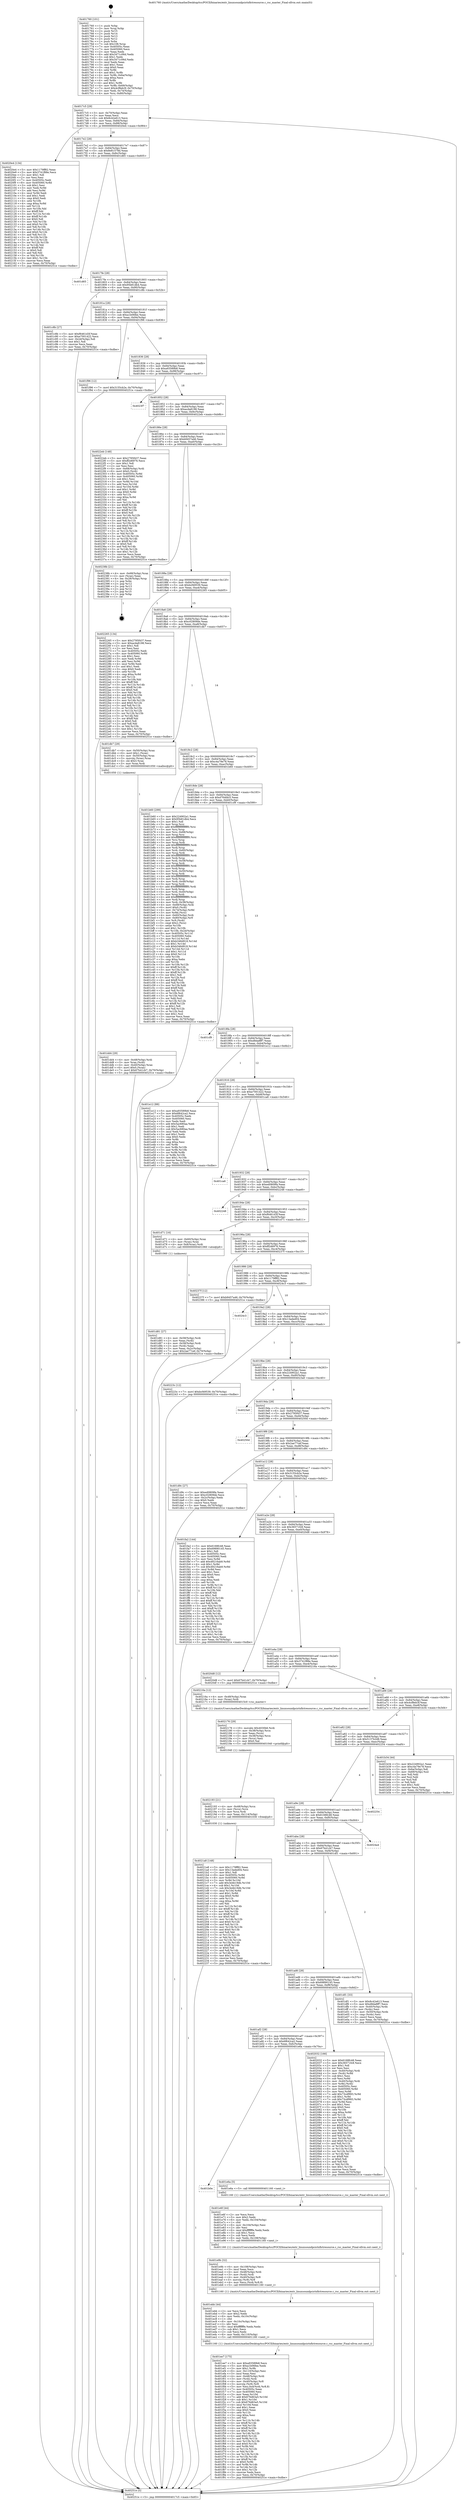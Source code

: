 digraph "0x401760" {
  label = "0x401760 (/mnt/c/Users/mathe/Desktop/tcc/POCII/binaries/extr_linuxsoundpcictxfictresource.c_rsc_master_Final-ollvm.out::main(0))"
  labelloc = "t"
  node[shape=record]

  Entry [label="",width=0.3,height=0.3,shape=circle,fillcolor=black,style=filled]
  "0x4017c5" [label="{
     0x4017c5 [29]\l
     | [instrs]\l
     &nbsp;&nbsp;0x4017c5 \<+3\>: mov -0x70(%rbp),%eax\l
     &nbsp;&nbsp;0x4017c8 \<+2\>: mov %eax,%ecx\l
     &nbsp;&nbsp;0x4017ca \<+6\>: sub $0x8c42e613,%ecx\l
     &nbsp;&nbsp;0x4017d0 \<+6\>: mov %eax,-0x84(%rbp)\l
     &nbsp;&nbsp;0x4017d6 \<+6\>: mov %ecx,-0x88(%rbp)\l
     &nbsp;&nbsp;0x4017dc \<+6\>: je 00000000004020e4 \<main+0x984\>\l
  }"]
  "0x4020e4" [label="{
     0x4020e4 [134]\l
     | [instrs]\l
     &nbsp;&nbsp;0x4020e4 \<+5\>: mov $0x1179ff82,%eax\l
     &nbsp;&nbsp;0x4020e9 \<+5\>: mov $0x3741f88e,%ecx\l
     &nbsp;&nbsp;0x4020ee \<+2\>: mov $0x1,%dl\l
     &nbsp;&nbsp;0x4020f0 \<+2\>: xor %esi,%esi\l
     &nbsp;&nbsp;0x4020f2 \<+7\>: mov 0x40505c,%edi\l
     &nbsp;&nbsp;0x4020f9 \<+8\>: mov 0x405060,%r8d\l
     &nbsp;&nbsp;0x402101 \<+3\>: sub $0x1,%esi\l
     &nbsp;&nbsp;0x402104 \<+3\>: mov %edi,%r9d\l
     &nbsp;&nbsp;0x402107 \<+3\>: add %esi,%r9d\l
     &nbsp;&nbsp;0x40210a \<+4\>: imul %r9d,%edi\l
     &nbsp;&nbsp;0x40210e \<+3\>: and $0x1,%edi\l
     &nbsp;&nbsp;0x402111 \<+3\>: cmp $0x0,%edi\l
     &nbsp;&nbsp;0x402114 \<+4\>: sete %r10b\l
     &nbsp;&nbsp;0x402118 \<+4\>: cmp $0xa,%r8d\l
     &nbsp;&nbsp;0x40211c \<+4\>: setl %r11b\l
     &nbsp;&nbsp;0x402120 \<+3\>: mov %r10b,%bl\l
     &nbsp;&nbsp;0x402123 \<+3\>: xor $0xff,%bl\l
     &nbsp;&nbsp;0x402126 \<+3\>: mov %r11b,%r14b\l
     &nbsp;&nbsp;0x402129 \<+4\>: xor $0xff,%r14b\l
     &nbsp;&nbsp;0x40212d \<+3\>: xor $0x0,%dl\l
     &nbsp;&nbsp;0x402130 \<+3\>: mov %bl,%r15b\l
     &nbsp;&nbsp;0x402133 \<+4\>: and $0x0,%r15b\l
     &nbsp;&nbsp;0x402137 \<+3\>: and %dl,%r10b\l
     &nbsp;&nbsp;0x40213a \<+3\>: mov %r14b,%r12b\l
     &nbsp;&nbsp;0x40213d \<+4\>: and $0x0,%r12b\l
     &nbsp;&nbsp;0x402141 \<+3\>: and %dl,%r11b\l
     &nbsp;&nbsp;0x402144 \<+3\>: or %r10b,%r15b\l
     &nbsp;&nbsp;0x402147 \<+3\>: or %r11b,%r12b\l
     &nbsp;&nbsp;0x40214a \<+3\>: xor %r12b,%r15b\l
     &nbsp;&nbsp;0x40214d \<+3\>: or %r14b,%bl\l
     &nbsp;&nbsp;0x402150 \<+3\>: xor $0xff,%bl\l
     &nbsp;&nbsp;0x402153 \<+3\>: or $0x0,%dl\l
     &nbsp;&nbsp;0x402156 \<+2\>: and %dl,%bl\l
     &nbsp;&nbsp;0x402158 \<+3\>: or %bl,%r15b\l
     &nbsp;&nbsp;0x40215b \<+4\>: test $0x1,%r15b\l
     &nbsp;&nbsp;0x40215f \<+3\>: cmovne %ecx,%eax\l
     &nbsp;&nbsp;0x402162 \<+3\>: mov %eax,-0x70(%rbp)\l
     &nbsp;&nbsp;0x402165 \<+5\>: jmp 000000000040251e \<main+0xdbe\>\l
  }"]
  "0x4017e2" [label="{
     0x4017e2 [28]\l
     | [instrs]\l
     &nbsp;&nbsp;0x4017e2 \<+5\>: jmp 00000000004017e7 \<main+0x87\>\l
     &nbsp;&nbsp;0x4017e7 \<+6\>: mov -0x84(%rbp),%eax\l
     &nbsp;&nbsp;0x4017ed \<+5\>: sub $0x8e81578d,%eax\l
     &nbsp;&nbsp;0x4017f2 \<+6\>: mov %eax,-0x8c(%rbp)\l
     &nbsp;&nbsp;0x4017f8 \<+6\>: je 0000000000401d65 \<main+0x605\>\l
  }"]
  Exit [label="",width=0.3,height=0.3,shape=circle,fillcolor=black,style=filled,peripheries=2]
  "0x401d65" [label="{
     0x401d65\l
  }", style=dashed]
  "0x4017fe" [label="{
     0x4017fe [28]\l
     | [instrs]\l
     &nbsp;&nbsp;0x4017fe \<+5\>: jmp 0000000000401803 \<main+0xa3\>\l
     &nbsp;&nbsp;0x401803 \<+6\>: mov -0x84(%rbp),%eax\l
     &nbsp;&nbsp;0x401809 \<+5\>: sub $0x95b81db4,%eax\l
     &nbsp;&nbsp;0x40180e \<+6\>: mov %eax,-0x90(%rbp)\l
     &nbsp;&nbsp;0x401814 \<+6\>: je 0000000000401c8b \<main+0x52b\>\l
  }"]
  "0x4021a8" [label="{
     0x4021a8 [148]\l
     | [instrs]\l
     &nbsp;&nbsp;0x4021a8 \<+5\>: mov $0x1179ff82,%eax\l
     &nbsp;&nbsp;0x4021ad \<+5\>: mov $0x13aded04,%esi\l
     &nbsp;&nbsp;0x4021b2 \<+2\>: mov $0x1,%dl\l
     &nbsp;&nbsp;0x4021b4 \<+8\>: mov 0x40505c,%r8d\l
     &nbsp;&nbsp;0x4021bc \<+8\>: mov 0x405060,%r9d\l
     &nbsp;&nbsp;0x4021c4 \<+3\>: mov %r8d,%r10d\l
     &nbsp;&nbsp;0x4021c7 \<+7\>: add $0x3e4b19db,%r10d\l
     &nbsp;&nbsp;0x4021ce \<+4\>: sub $0x1,%r10d\l
     &nbsp;&nbsp;0x4021d2 \<+7\>: sub $0x3e4b19db,%r10d\l
     &nbsp;&nbsp;0x4021d9 \<+4\>: imul %r10d,%r8d\l
     &nbsp;&nbsp;0x4021dd \<+4\>: and $0x1,%r8d\l
     &nbsp;&nbsp;0x4021e1 \<+4\>: cmp $0x0,%r8d\l
     &nbsp;&nbsp;0x4021e5 \<+4\>: sete %r11b\l
     &nbsp;&nbsp;0x4021e9 \<+4\>: cmp $0xa,%r9d\l
     &nbsp;&nbsp;0x4021ed \<+3\>: setl %bl\l
     &nbsp;&nbsp;0x4021f0 \<+3\>: mov %r11b,%r14b\l
     &nbsp;&nbsp;0x4021f3 \<+4\>: xor $0xff,%r14b\l
     &nbsp;&nbsp;0x4021f7 \<+3\>: mov %bl,%r15b\l
     &nbsp;&nbsp;0x4021fa \<+4\>: xor $0xff,%r15b\l
     &nbsp;&nbsp;0x4021fe \<+3\>: xor $0x0,%dl\l
     &nbsp;&nbsp;0x402201 \<+3\>: mov %r14b,%r12b\l
     &nbsp;&nbsp;0x402204 \<+4\>: and $0x0,%r12b\l
     &nbsp;&nbsp;0x402208 \<+3\>: and %dl,%r11b\l
     &nbsp;&nbsp;0x40220b \<+3\>: mov %r15b,%r13b\l
     &nbsp;&nbsp;0x40220e \<+4\>: and $0x0,%r13b\l
     &nbsp;&nbsp;0x402212 \<+2\>: and %dl,%bl\l
     &nbsp;&nbsp;0x402214 \<+3\>: or %r11b,%r12b\l
     &nbsp;&nbsp;0x402217 \<+3\>: or %bl,%r13b\l
     &nbsp;&nbsp;0x40221a \<+3\>: xor %r13b,%r12b\l
     &nbsp;&nbsp;0x40221d \<+3\>: or %r15b,%r14b\l
     &nbsp;&nbsp;0x402220 \<+4\>: xor $0xff,%r14b\l
     &nbsp;&nbsp;0x402224 \<+3\>: or $0x0,%dl\l
     &nbsp;&nbsp;0x402227 \<+3\>: and %dl,%r14b\l
     &nbsp;&nbsp;0x40222a \<+3\>: or %r14b,%r12b\l
     &nbsp;&nbsp;0x40222d \<+4\>: test $0x1,%r12b\l
     &nbsp;&nbsp;0x402231 \<+3\>: cmovne %esi,%eax\l
     &nbsp;&nbsp;0x402234 \<+3\>: mov %eax,-0x70(%rbp)\l
     &nbsp;&nbsp;0x402237 \<+5\>: jmp 000000000040251e \<main+0xdbe\>\l
  }"]
  "0x401c8b" [label="{
     0x401c8b [27]\l
     | [instrs]\l
     &nbsp;&nbsp;0x401c8b \<+5\>: mov $0xf6461d3f,%eax\l
     &nbsp;&nbsp;0x401c90 \<+5\>: mov $0xe7001422,%ecx\l
     &nbsp;&nbsp;0x401c95 \<+3\>: mov -0x2d(%rbp),%dl\l
     &nbsp;&nbsp;0x401c98 \<+3\>: test $0x1,%dl\l
     &nbsp;&nbsp;0x401c9b \<+3\>: cmovne %ecx,%eax\l
     &nbsp;&nbsp;0x401c9e \<+3\>: mov %eax,-0x70(%rbp)\l
     &nbsp;&nbsp;0x401ca1 \<+5\>: jmp 000000000040251e \<main+0xdbe\>\l
  }"]
  "0x40181a" [label="{
     0x40181a [28]\l
     | [instrs]\l
     &nbsp;&nbsp;0x40181a \<+5\>: jmp 000000000040181f \<main+0xbf\>\l
     &nbsp;&nbsp;0x40181f \<+6\>: mov -0x84(%rbp),%eax\l
     &nbsp;&nbsp;0x401825 \<+5\>: sub $0xa1b06fee,%eax\l
     &nbsp;&nbsp;0x40182a \<+6\>: mov %eax,-0x94(%rbp)\l
     &nbsp;&nbsp;0x401830 \<+6\>: je 0000000000401f96 \<main+0x836\>\l
  }"]
  "0x402193" [label="{
     0x402193 [21]\l
     | [instrs]\l
     &nbsp;&nbsp;0x402193 \<+4\>: mov -0x48(%rbp),%rcx\l
     &nbsp;&nbsp;0x402197 \<+3\>: mov (%rcx),%rcx\l
     &nbsp;&nbsp;0x40219a \<+3\>: mov %rcx,%rdi\l
     &nbsp;&nbsp;0x40219d \<+6\>: mov %eax,-0x114(%rbp)\l
     &nbsp;&nbsp;0x4021a3 \<+5\>: call 0000000000401030 \<free@plt\>\l
     | [calls]\l
     &nbsp;&nbsp;0x401030 \{1\} (unknown)\l
  }"]
  "0x401f96" [label="{
     0x401f96 [12]\l
     | [instrs]\l
     &nbsp;&nbsp;0x401f96 \<+7\>: movl $0x3155cb2e,-0x70(%rbp)\l
     &nbsp;&nbsp;0x401f9d \<+5\>: jmp 000000000040251e \<main+0xdbe\>\l
  }"]
  "0x401836" [label="{
     0x401836 [28]\l
     | [instrs]\l
     &nbsp;&nbsp;0x401836 \<+5\>: jmp 000000000040183b \<main+0xdb\>\l
     &nbsp;&nbsp;0x40183b \<+6\>: mov -0x84(%rbp),%eax\l
     &nbsp;&nbsp;0x401841 \<+5\>: sub $0xa93589b8,%eax\l
     &nbsp;&nbsp;0x401846 \<+6\>: mov %eax,-0x98(%rbp)\l
     &nbsp;&nbsp;0x40184c \<+6\>: je 00000000004023f7 \<main+0xc97\>\l
  }"]
  "0x402176" [label="{
     0x402176 [29]\l
     | [instrs]\l
     &nbsp;&nbsp;0x402176 \<+10\>: movabs $0x4030b6,%rdi\l
     &nbsp;&nbsp;0x402180 \<+4\>: mov -0x38(%rbp),%rcx\l
     &nbsp;&nbsp;0x402184 \<+2\>: mov %eax,(%rcx)\l
     &nbsp;&nbsp;0x402186 \<+4\>: mov -0x38(%rbp),%rcx\l
     &nbsp;&nbsp;0x40218a \<+2\>: mov (%rcx),%esi\l
     &nbsp;&nbsp;0x40218c \<+2\>: mov $0x0,%al\l
     &nbsp;&nbsp;0x40218e \<+5\>: call 0000000000401040 \<printf@plt\>\l
     | [calls]\l
     &nbsp;&nbsp;0x401040 \{1\} (unknown)\l
  }"]
  "0x4023f7" [label="{
     0x4023f7\l
  }", style=dashed]
  "0x401852" [label="{
     0x401852 [28]\l
     | [instrs]\l
     &nbsp;&nbsp;0x401852 \<+5\>: jmp 0000000000401857 \<main+0xf7\>\l
     &nbsp;&nbsp;0x401857 \<+6\>: mov -0x84(%rbp),%eax\l
     &nbsp;&nbsp;0x40185d \<+5\>: sub $0xacda8198,%eax\l
     &nbsp;&nbsp;0x401862 \<+6\>: mov %eax,-0x9c(%rbp)\l
     &nbsp;&nbsp;0x401868 \<+6\>: je 00000000004022eb \<main+0xb8b\>\l
  }"]
  "0x401ee7" [label="{
     0x401ee7 [175]\l
     | [instrs]\l
     &nbsp;&nbsp;0x401ee7 \<+5\>: mov $0xa93589b8,%ecx\l
     &nbsp;&nbsp;0x401eec \<+5\>: mov $0xa1b06fee,%edx\l
     &nbsp;&nbsp;0x401ef1 \<+3\>: mov $0x1,%r9b\l
     &nbsp;&nbsp;0x401ef4 \<+6\>: mov -0x110(%rbp),%esi\l
     &nbsp;&nbsp;0x401efa \<+3\>: imul %eax,%esi\l
     &nbsp;&nbsp;0x401efd \<+4\>: mov -0x48(%rbp),%rdi\l
     &nbsp;&nbsp;0x401f01 \<+3\>: mov (%rdi),%rdi\l
     &nbsp;&nbsp;0x401f04 \<+4\>: mov -0x40(%rbp),%r8\l
     &nbsp;&nbsp;0x401f08 \<+3\>: movslq (%r8),%r8\l
     &nbsp;&nbsp;0x401f0b \<+5\>: mov %esi,0x4(%rdi,%r8,8)\l
     &nbsp;&nbsp;0x401f10 \<+7\>: mov 0x40505c,%eax\l
     &nbsp;&nbsp;0x401f17 \<+7\>: mov 0x405060,%esi\l
     &nbsp;&nbsp;0x401f1e \<+3\>: mov %eax,%r10d\l
     &nbsp;&nbsp;0x401f21 \<+7\>: add $0x676d63a5,%r10d\l
     &nbsp;&nbsp;0x401f28 \<+4\>: sub $0x1,%r10d\l
     &nbsp;&nbsp;0x401f2c \<+7\>: sub $0x676d63a5,%r10d\l
     &nbsp;&nbsp;0x401f33 \<+4\>: imul %r10d,%eax\l
     &nbsp;&nbsp;0x401f37 \<+3\>: and $0x1,%eax\l
     &nbsp;&nbsp;0x401f3a \<+3\>: cmp $0x0,%eax\l
     &nbsp;&nbsp;0x401f3d \<+4\>: sete %r11b\l
     &nbsp;&nbsp;0x401f41 \<+3\>: cmp $0xa,%esi\l
     &nbsp;&nbsp;0x401f44 \<+3\>: setl %bl\l
     &nbsp;&nbsp;0x401f47 \<+3\>: mov %r11b,%r14b\l
     &nbsp;&nbsp;0x401f4a \<+4\>: xor $0xff,%r14b\l
     &nbsp;&nbsp;0x401f4e \<+3\>: mov %bl,%r15b\l
     &nbsp;&nbsp;0x401f51 \<+4\>: xor $0xff,%r15b\l
     &nbsp;&nbsp;0x401f55 \<+4\>: xor $0x0,%r9b\l
     &nbsp;&nbsp;0x401f59 \<+3\>: mov %r14b,%r12b\l
     &nbsp;&nbsp;0x401f5c \<+4\>: and $0x0,%r12b\l
     &nbsp;&nbsp;0x401f60 \<+3\>: and %r9b,%r11b\l
     &nbsp;&nbsp;0x401f63 \<+3\>: mov %r15b,%r13b\l
     &nbsp;&nbsp;0x401f66 \<+4\>: and $0x0,%r13b\l
     &nbsp;&nbsp;0x401f6a \<+3\>: and %r9b,%bl\l
     &nbsp;&nbsp;0x401f6d \<+3\>: or %r11b,%r12b\l
     &nbsp;&nbsp;0x401f70 \<+3\>: or %bl,%r13b\l
     &nbsp;&nbsp;0x401f73 \<+3\>: xor %r13b,%r12b\l
     &nbsp;&nbsp;0x401f76 \<+3\>: or %r15b,%r14b\l
     &nbsp;&nbsp;0x401f79 \<+4\>: xor $0xff,%r14b\l
     &nbsp;&nbsp;0x401f7d \<+4\>: or $0x0,%r9b\l
     &nbsp;&nbsp;0x401f81 \<+3\>: and %r9b,%r14b\l
     &nbsp;&nbsp;0x401f84 \<+3\>: or %r14b,%r12b\l
     &nbsp;&nbsp;0x401f87 \<+4\>: test $0x1,%r12b\l
     &nbsp;&nbsp;0x401f8b \<+3\>: cmovne %edx,%ecx\l
     &nbsp;&nbsp;0x401f8e \<+3\>: mov %ecx,-0x70(%rbp)\l
     &nbsp;&nbsp;0x401f91 \<+5\>: jmp 000000000040251e \<main+0xdbe\>\l
  }"]
  "0x4022eb" [label="{
     0x4022eb [148]\l
     | [instrs]\l
     &nbsp;&nbsp;0x4022eb \<+5\>: mov $0x2795f437,%eax\l
     &nbsp;&nbsp;0x4022f0 \<+5\>: mov $0xff2d6976,%ecx\l
     &nbsp;&nbsp;0x4022f5 \<+2\>: mov $0x1,%dl\l
     &nbsp;&nbsp;0x4022f7 \<+2\>: xor %esi,%esi\l
     &nbsp;&nbsp;0x4022f9 \<+4\>: mov -0x68(%rbp),%rdi\l
     &nbsp;&nbsp;0x4022fd \<+6\>: movl $0x0,(%rdi)\l
     &nbsp;&nbsp;0x402303 \<+8\>: mov 0x40505c,%r8d\l
     &nbsp;&nbsp;0x40230b \<+8\>: mov 0x405060,%r9d\l
     &nbsp;&nbsp;0x402313 \<+3\>: sub $0x1,%esi\l
     &nbsp;&nbsp;0x402316 \<+3\>: mov %r8d,%r10d\l
     &nbsp;&nbsp;0x402319 \<+3\>: add %esi,%r10d\l
     &nbsp;&nbsp;0x40231c \<+4\>: imul %r10d,%r8d\l
     &nbsp;&nbsp;0x402320 \<+4\>: and $0x1,%r8d\l
     &nbsp;&nbsp;0x402324 \<+4\>: cmp $0x0,%r8d\l
     &nbsp;&nbsp;0x402328 \<+4\>: sete %r11b\l
     &nbsp;&nbsp;0x40232c \<+4\>: cmp $0xa,%r9d\l
     &nbsp;&nbsp;0x402330 \<+3\>: setl %bl\l
     &nbsp;&nbsp;0x402333 \<+3\>: mov %r11b,%r14b\l
     &nbsp;&nbsp;0x402336 \<+4\>: xor $0xff,%r14b\l
     &nbsp;&nbsp;0x40233a \<+3\>: mov %bl,%r15b\l
     &nbsp;&nbsp;0x40233d \<+4\>: xor $0xff,%r15b\l
     &nbsp;&nbsp;0x402341 \<+3\>: xor $0x0,%dl\l
     &nbsp;&nbsp;0x402344 \<+3\>: mov %r14b,%r12b\l
     &nbsp;&nbsp;0x402347 \<+4\>: and $0x0,%r12b\l
     &nbsp;&nbsp;0x40234b \<+3\>: and %dl,%r11b\l
     &nbsp;&nbsp;0x40234e \<+3\>: mov %r15b,%r13b\l
     &nbsp;&nbsp;0x402351 \<+4\>: and $0x0,%r13b\l
     &nbsp;&nbsp;0x402355 \<+2\>: and %dl,%bl\l
     &nbsp;&nbsp;0x402357 \<+3\>: or %r11b,%r12b\l
     &nbsp;&nbsp;0x40235a \<+3\>: or %bl,%r13b\l
     &nbsp;&nbsp;0x40235d \<+3\>: xor %r13b,%r12b\l
     &nbsp;&nbsp;0x402360 \<+3\>: or %r15b,%r14b\l
     &nbsp;&nbsp;0x402363 \<+4\>: xor $0xff,%r14b\l
     &nbsp;&nbsp;0x402367 \<+3\>: or $0x0,%dl\l
     &nbsp;&nbsp;0x40236a \<+3\>: and %dl,%r14b\l
     &nbsp;&nbsp;0x40236d \<+3\>: or %r14b,%r12b\l
     &nbsp;&nbsp;0x402370 \<+4\>: test $0x1,%r12b\l
     &nbsp;&nbsp;0x402374 \<+3\>: cmovne %ecx,%eax\l
     &nbsp;&nbsp;0x402377 \<+3\>: mov %eax,-0x70(%rbp)\l
     &nbsp;&nbsp;0x40237a \<+5\>: jmp 000000000040251e \<main+0xdbe\>\l
  }"]
  "0x40186e" [label="{
     0x40186e [28]\l
     | [instrs]\l
     &nbsp;&nbsp;0x40186e \<+5\>: jmp 0000000000401873 \<main+0x113\>\l
     &nbsp;&nbsp;0x401873 \<+6\>: mov -0x84(%rbp),%eax\l
     &nbsp;&nbsp;0x401879 \<+5\>: sub $0xb9457a46,%eax\l
     &nbsp;&nbsp;0x40187e \<+6\>: mov %eax,-0xa0(%rbp)\l
     &nbsp;&nbsp;0x401884 \<+6\>: je 000000000040238b \<main+0xc2b\>\l
  }"]
  "0x401ebb" [label="{
     0x401ebb [44]\l
     | [instrs]\l
     &nbsp;&nbsp;0x401ebb \<+2\>: xor %ecx,%ecx\l
     &nbsp;&nbsp;0x401ebd \<+5\>: mov $0x2,%edx\l
     &nbsp;&nbsp;0x401ec2 \<+6\>: mov %edx,-0x10c(%rbp)\l
     &nbsp;&nbsp;0x401ec8 \<+1\>: cltd\l
     &nbsp;&nbsp;0x401ec9 \<+6\>: mov -0x10c(%rbp),%esi\l
     &nbsp;&nbsp;0x401ecf \<+2\>: idiv %esi\l
     &nbsp;&nbsp;0x401ed1 \<+6\>: imul $0xfffffffe,%edx,%edx\l
     &nbsp;&nbsp;0x401ed7 \<+3\>: sub $0x1,%ecx\l
     &nbsp;&nbsp;0x401eda \<+2\>: sub %ecx,%edx\l
     &nbsp;&nbsp;0x401edc \<+6\>: mov %edx,-0x110(%rbp)\l
     &nbsp;&nbsp;0x401ee2 \<+5\>: call 0000000000401160 \<next_i\>\l
     | [calls]\l
     &nbsp;&nbsp;0x401160 \{1\} (/mnt/c/Users/mathe/Desktop/tcc/POCII/binaries/extr_linuxsoundpcictxfictresource.c_rsc_master_Final-ollvm.out::next_i)\l
  }"]
  "0x40238b" [label="{
     0x40238b [21]\l
     | [instrs]\l
     &nbsp;&nbsp;0x40238b \<+4\>: mov -0x68(%rbp),%rax\l
     &nbsp;&nbsp;0x40238f \<+2\>: mov (%rax),%eax\l
     &nbsp;&nbsp;0x402391 \<+4\>: lea -0x28(%rbp),%rsp\l
     &nbsp;&nbsp;0x402395 \<+1\>: pop %rbx\l
     &nbsp;&nbsp;0x402396 \<+2\>: pop %r12\l
     &nbsp;&nbsp;0x402398 \<+2\>: pop %r13\l
     &nbsp;&nbsp;0x40239a \<+2\>: pop %r14\l
     &nbsp;&nbsp;0x40239c \<+2\>: pop %r15\l
     &nbsp;&nbsp;0x40239e \<+1\>: pop %rbp\l
     &nbsp;&nbsp;0x40239f \<+1\>: ret\l
  }"]
  "0x40188a" [label="{
     0x40188a [28]\l
     | [instrs]\l
     &nbsp;&nbsp;0x40188a \<+5\>: jmp 000000000040188f \<main+0x12f\>\l
     &nbsp;&nbsp;0x40188f \<+6\>: mov -0x84(%rbp),%eax\l
     &nbsp;&nbsp;0x401895 \<+5\>: sub $0xbcf49539,%eax\l
     &nbsp;&nbsp;0x40189a \<+6\>: mov %eax,-0xa4(%rbp)\l
     &nbsp;&nbsp;0x4018a0 \<+6\>: je 0000000000402265 \<main+0xb05\>\l
  }"]
  "0x401e9b" [label="{
     0x401e9b [32]\l
     | [instrs]\l
     &nbsp;&nbsp;0x401e9b \<+6\>: mov -0x108(%rbp),%ecx\l
     &nbsp;&nbsp;0x401ea1 \<+3\>: imul %eax,%ecx\l
     &nbsp;&nbsp;0x401ea4 \<+4\>: mov -0x48(%rbp),%rdi\l
     &nbsp;&nbsp;0x401ea8 \<+3\>: mov (%rdi),%rdi\l
     &nbsp;&nbsp;0x401eab \<+4\>: mov -0x40(%rbp),%r8\l
     &nbsp;&nbsp;0x401eaf \<+3\>: movslq (%r8),%r8\l
     &nbsp;&nbsp;0x401eb2 \<+4\>: mov %ecx,(%rdi,%r8,8)\l
     &nbsp;&nbsp;0x401eb6 \<+5\>: call 0000000000401160 \<next_i\>\l
     | [calls]\l
     &nbsp;&nbsp;0x401160 \{1\} (/mnt/c/Users/mathe/Desktop/tcc/POCII/binaries/extr_linuxsoundpcictxfictresource.c_rsc_master_Final-ollvm.out::next_i)\l
  }"]
  "0x402265" [label="{
     0x402265 [134]\l
     | [instrs]\l
     &nbsp;&nbsp;0x402265 \<+5\>: mov $0x2795f437,%eax\l
     &nbsp;&nbsp;0x40226a \<+5\>: mov $0xacda8198,%ecx\l
     &nbsp;&nbsp;0x40226f \<+2\>: mov $0x1,%dl\l
     &nbsp;&nbsp;0x402271 \<+2\>: xor %esi,%esi\l
     &nbsp;&nbsp;0x402273 \<+7\>: mov 0x40505c,%edi\l
     &nbsp;&nbsp;0x40227a \<+8\>: mov 0x405060,%r8d\l
     &nbsp;&nbsp;0x402282 \<+3\>: sub $0x1,%esi\l
     &nbsp;&nbsp;0x402285 \<+3\>: mov %edi,%r9d\l
     &nbsp;&nbsp;0x402288 \<+3\>: add %esi,%r9d\l
     &nbsp;&nbsp;0x40228b \<+4\>: imul %r9d,%edi\l
     &nbsp;&nbsp;0x40228f \<+3\>: and $0x1,%edi\l
     &nbsp;&nbsp;0x402292 \<+3\>: cmp $0x0,%edi\l
     &nbsp;&nbsp;0x402295 \<+4\>: sete %r10b\l
     &nbsp;&nbsp;0x402299 \<+4\>: cmp $0xa,%r8d\l
     &nbsp;&nbsp;0x40229d \<+4\>: setl %r11b\l
     &nbsp;&nbsp;0x4022a1 \<+3\>: mov %r10b,%bl\l
     &nbsp;&nbsp;0x4022a4 \<+3\>: xor $0xff,%bl\l
     &nbsp;&nbsp;0x4022a7 \<+3\>: mov %r11b,%r14b\l
     &nbsp;&nbsp;0x4022aa \<+4\>: xor $0xff,%r14b\l
     &nbsp;&nbsp;0x4022ae \<+3\>: xor $0x0,%dl\l
     &nbsp;&nbsp;0x4022b1 \<+3\>: mov %bl,%r15b\l
     &nbsp;&nbsp;0x4022b4 \<+4\>: and $0x0,%r15b\l
     &nbsp;&nbsp;0x4022b8 \<+3\>: and %dl,%r10b\l
     &nbsp;&nbsp;0x4022bb \<+3\>: mov %r14b,%r12b\l
     &nbsp;&nbsp;0x4022be \<+4\>: and $0x0,%r12b\l
     &nbsp;&nbsp;0x4022c2 \<+3\>: and %dl,%r11b\l
     &nbsp;&nbsp;0x4022c5 \<+3\>: or %r10b,%r15b\l
     &nbsp;&nbsp;0x4022c8 \<+3\>: or %r11b,%r12b\l
     &nbsp;&nbsp;0x4022cb \<+3\>: xor %r12b,%r15b\l
     &nbsp;&nbsp;0x4022ce \<+3\>: or %r14b,%bl\l
     &nbsp;&nbsp;0x4022d1 \<+3\>: xor $0xff,%bl\l
     &nbsp;&nbsp;0x4022d4 \<+3\>: or $0x0,%dl\l
     &nbsp;&nbsp;0x4022d7 \<+2\>: and %dl,%bl\l
     &nbsp;&nbsp;0x4022d9 \<+3\>: or %bl,%r15b\l
     &nbsp;&nbsp;0x4022dc \<+4\>: test $0x1,%r15b\l
     &nbsp;&nbsp;0x4022e0 \<+3\>: cmovne %ecx,%eax\l
     &nbsp;&nbsp;0x4022e3 \<+3\>: mov %eax,-0x70(%rbp)\l
     &nbsp;&nbsp;0x4022e6 \<+5\>: jmp 000000000040251e \<main+0xdbe\>\l
  }"]
  "0x4018a6" [label="{
     0x4018a6 [28]\l
     | [instrs]\l
     &nbsp;&nbsp;0x4018a6 \<+5\>: jmp 00000000004018ab \<main+0x14b\>\l
     &nbsp;&nbsp;0x4018ab \<+6\>: mov -0x84(%rbp),%eax\l
     &nbsp;&nbsp;0x4018b1 \<+5\>: sub $0xc02809de,%eax\l
     &nbsp;&nbsp;0x4018b6 \<+6\>: mov %eax,-0xa8(%rbp)\l
     &nbsp;&nbsp;0x4018bc \<+6\>: je 0000000000401db7 \<main+0x657\>\l
  }"]
  "0x401e6f" [label="{
     0x401e6f [44]\l
     | [instrs]\l
     &nbsp;&nbsp;0x401e6f \<+2\>: xor %ecx,%ecx\l
     &nbsp;&nbsp;0x401e71 \<+5\>: mov $0x2,%edx\l
     &nbsp;&nbsp;0x401e76 \<+6\>: mov %edx,-0x104(%rbp)\l
     &nbsp;&nbsp;0x401e7c \<+1\>: cltd\l
     &nbsp;&nbsp;0x401e7d \<+6\>: mov -0x104(%rbp),%esi\l
     &nbsp;&nbsp;0x401e83 \<+2\>: idiv %esi\l
     &nbsp;&nbsp;0x401e85 \<+6\>: imul $0xfffffffe,%edx,%edx\l
     &nbsp;&nbsp;0x401e8b \<+3\>: sub $0x1,%ecx\l
     &nbsp;&nbsp;0x401e8e \<+2\>: sub %ecx,%edx\l
     &nbsp;&nbsp;0x401e90 \<+6\>: mov %edx,-0x108(%rbp)\l
     &nbsp;&nbsp;0x401e96 \<+5\>: call 0000000000401160 \<next_i\>\l
     | [calls]\l
     &nbsp;&nbsp;0x401160 \{1\} (/mnt/c/Users/mathe/Desktop/tcc/POCII/binaries/extr_linuxsoundpcictxfictresource.c_rsc_master_Final-ollvm.out::next_i)\l
  }"]
  "0x401db7" [label="{
     0x401db7 [29]\l
     | [instrs]\l
     &nbsp;&nbsp;0x401db7 \<+4\>: mov -0x50(%rbp),%rax\l
     &nbsp;&nbsp;0x401dbb \<+6\>: movl $0x1,(%rax)\l
     &nbsp;&nbsp;0x401dc1 \<+4\>: mov -0x50(%rbp),%rax\l
     &nbsp;&nbsp;0x401dc5 \<+3\>: movslq (%rax),%rax\l
     &nbsp;&nbsp;0x401dc8 \<+4\>: shl $0x3,%rax\l
     &nbsp;&nbsp;0x401dcc \<+3\>: mov %rax,%rdi\l
     &nbsp;&nbsp;0x401dcf \<+5\>: call 0000000000401050 \<malloc@plt\>\l
     | [calls]\l
     &nbsp;&nbsp;0x401050 \{1\} (unknown)\l
  }"]
  "0x4018c2" [label="{
     0x4018c2 [28]\l
     | [instrs]\l
     &nbsp;&nbsp;0x4018c2 \<+5\>: jmp 00000000004018c7 \<main+0x167\>\l
     &nbsp;&nbsp;0x4018c7 \<+6\>: mov -0x84(%rbp),%eax\l
     &nbsp;&nbsp;0x4018cd \<+5\>: sub $0xc4a79e78,%eax\l
     &nbsp;&nbsp;0x4018d2 \<+6\>: mov %eax,-0xac(%rbp)\l
     &nbsp;&nbsp;0x4018d8 \<+6\>: je 0000000000401b60 \<main+0x400\>\l
  }"]
  "0x401b0e" [label="{
     0x401b0e\l
  }", style=dashed]
  "0x401b60" [label="{
     0x401b60 [299]\l
     | [instrs]\l
     &nbsp;&nbsp;0x401b60 \<+5\>: mov $0x224902a1,%eax\l
     &nbsp;&nbsp;0x401b65 \<+5\>: mov $0x95b81db4,%ecx\l
     &nbsp;&nbsp;0x401b6a \<+2\>: mov $0x1,%dl\l
     &nbsp;&nbsp;0x401b6c \<+3\>: mov %rsp,%rsi\l
     &nbsp;&nbsp;0x401b6f \<+4\>: add $0xfffffffffffffff0,%rsi\l
     &nbsp;&nbsp;0x401b73 \<+3\>: mov %rsi,%rsp\l
     &nbsp;&nbsp;0x401b76 \<+4\>: mov %rsi,-0x68(%rbp)\l
     &nbsp;&nbsp;0x401b7a \<+3\>: mov %rsp,%rsi\l
     &nbsp;&nbsp;0x401b7d \<+4\>: add $0xfffffffffffffff0,%rsi\l
     &nbsp;&nbsp;0x401b81 \<+3\>: mov %rsi,%rsp\l
     &nbsp;&nbsp;0x401b84 \<+3\>: mov %rsp,%rdi\l
     &nbsp;&nbsp;0x401b87 \<+4\>: add $0xfffffffffffffff0,%rdi\l
     &nbsp;&nbsp;0x401b8b \<+3\>: mov %rdi,%rsp\l
     &nbsp;&nbsp;0x401b8e \<+4\>: mov %rdi,-0x60(%rbp)\l
     &nbsp;&nbsp;0x401b92 \<+3\>: mov %rsp,%rdi\l
     &nbsp;&nbsp;0x401b95 \<+4\>: add $0xfffffffffffffff0,%rdi\l
     &nbsp;&nbsp;0x401b99 \<+3\>: mov %rdi,%rsp\l
     &nbsp;&nbsp;0x401b9c \<+4\>: mov %rdi,-0x58(%rbp)\l
     &nbsp;&nbsp;0x401ba0 \<+3\>: mov %rsp,%rdi\l
     &nbsp;&nbsp;0x401ba3 \<+4\>: add $0xfffffffffffffff0,%rdi\l
     &nbsp;&nbsp;0x401ba7 \<+3\>: mov %rdi,%rsp\l
     &nbsp;&nbsp;0x401baa \<+4\>: mov %rdi,-0x50(%rbp)\l
     &nbsp;&nbsp;0x401bae \<+3\>: mov %rsp,%rdi\l
     &nbsp;&nbsp;0x401bb1 \<+4\>: add $0xfffffffffffffff0,%rdi\l
     &nbsp;&nbsp;0x401bb5 \<+3\>: mov %rdi,%rsp\l
     &nbsp;&nbsp;0x401bb8 \<+4\>: mov %rdi,-0x48(%rbp)\l
     &nbsp;&nbsp;0x401bbc \<+3\>: mov %rsp,%rdi\l
     &nbsp;&nbsp;0x401bbf \<+4\>: add $0xfffffffffffffff0,%rdi\l
     &nbsp;&nbsp;0x401bc3 \<+3\>: mov %rdi,%rsp\l
     &nbsp;&nbsp;0x401bc6 \<+4\>: mov %rdi,-0x40(%rbp)\l
     &nbsp;&nbsp;0x401bca \<+3\>: mov %rsp,%rdi\l
     &nbsp;&nbsp;0x401bcd \<+4\>: add $0xfffffffffffffff0,%rdi\l
     &nbsp;&nbsp;0x401bd1 \<+3\>: mov %rdi,%rsp\l
     &nbsp;&nbsp;0x401bd4 \<+4\>: mov %rdi,-0x38(%rbp)\l
     &nbsp;&nbsp;0x401bd8 \<+4\>: mov -0x68(%rbp),%rdi\l
     &nbsp;&nbsp;0x401bdc \<+6\>: movl $0x0,(%rdi)\l
     &nbsp;&nbsp;0x401be2 \<+4\>: mov -0x74(%rbp),%r8d\l
     &nbsp;&nbsp;0x401be6 \<+3\>: mov %r8d,(%rsi)\l
     &nbsp;&nbsp;0x401be9 \<+4\>: mov -0x60(%rbp),%rdi\l
     &nbsp;&nbsp;0x401bed \<+4\>: mov -0x80(%rbp),%r9\l
     &nbsp;&nbsp;0x401bf1 \<+3\>: mov %r9,(%rdi)\l
     &nbsp;&nbsp;0x401bf4 \<+3\>: cmpl $0x2,(%rsi)\l
     &nbsp;&nbsp;0x401bf7 \<+4\>: setne %r10b\l
     &nbsp;&nbsp;0x401bfb \<+4\>: and $0x1,%r10b\l
     &nbsp;&nbsp;0x401bff \<+4\>: mov %r10b,-0x2d(%rbp)\l
     &nbsp;&nbsp;0x401c03 \<+8\>: mov 0x40505c,%r11d\l
     &nbsp;&nbsp;0x401c0b \<+7\>: mov 0x405060,%ebx\l
     &nbsp;&nbsp;0x401c12 \<+3\>: mov %r11d,%r14d\l
     &nbsp;&nbsp;0x401c15 \<+7\>: add $0xb346d918,%r14d\l
     &nbsp;&nbsp;0x401c1c \<+4\>: sub $0x1,%r14d\l
     &nbsp;&nbsp;0x401c20 \<+7\>: sub $0xb346d918,%r14d\l
     &nbsp;&nbsp;0x401c27 \<+4\>: imul %r14d,%r11d\l
     &nbsp;&nbsp;0x401c2b \<+4\>: and $0x1,%r11d\l
     &nbsp;&nbsp;0x401c2f \<+4\>: cmp $0x0,%r11d\l
     &nbsp;&nbsp;0x401c33 \<+4\>: sete %r10b\l
     &nbsp;&nbsp;0x401c37 \<+3\>: cmp $0xa,%ebx\l
     &nbsp;&nbsp;0x401c3a \<+4\>: setl %r15b\l
     &nbsp;&nbsp;0x401c3e \<+3\>: mov %r10b,%r12b\l
     &nbsp;&nbsp;0x401c41 \<+4\>: xor $0xff,%r12b\l
     &nbsp;&nbsp;0x401c45 \<+3\>: mov %r15b,%r13b\l
     &nbsp;&nbsp;0x401c48 \<+4\>: xor $0xff,%r13b\l
     &nbsp;&nbsp;0x401c4c \<+3\>: xor $0x1,%dl\l
     &nbsp;&nbsp;0x401c4f \<+3\>: mov %r12b,%sil\l
     &nbsp;&nbsp;0x401c52 \<+4\>: and $0xff,%sil\l
     &nbsp;&nbsp;0x401c56 \<+3\>: and %dl,%r10b\l
     &nbsp;&nbsp;0x401c59 \<+3\>: mov %r13b,%dil\l
     &nbsp;&nbsp;0x401c5c \<+4\>: and $0xff,%dil\l
     &nbsp;&nbsp;0x401c60 \<+3\>: and %dl,%r15b\l
     &nbsp;&nbsp;0x401c63 \<+3\>: or %r10b,%sil\l
     &nbsp;&nbsp;0x401c66 \<+3\>: or %r15b,%dil\l
     &nbsp;&nbsp;0x401c69 \<+3\>: xor %dil,%sil\l
     &nbsp;&nbsp;0x401c6c \<+3\>: or %r13b,%r12b\l
     &nbsp;&nbsp;0x401c6f \<+4\>: xor $0xff,%r12b\l
     &nbsp;&nbsp;0x401c73 \<+3\>: or $0x1,%dl\l
     &nbsp;&nbsp;0x401c76 \<+3\>: and %dl,%r12b\l
     &nbsp;&nbsp;0x401c79 \<+3\>: or %r12b,%sil\l
     &nbsp;&nbsp;0x401c7c \<+4\>: test $0x1,%sil\l
     &nbsp;&nbsp;0x401c80 \<+3\>: cmovne %ecx,%eax\l
     &nbsp;&nbsp;0x401c83 \<+3\>: mov %eax,-0x70(%rbp)\l
     &nbsp;&nbsp;0x401c86 \<+5\>: jmp 000000000040251e \<main+0xdbe\>\l
  }"]
  "0x4018de" [label="{
     0x4018de [28]\l
     | [instrs]\l
     &nbsp;&nbsp;0x4018de \<+5\>: jmp 00000000004018e3 \<main+0x183\>\l
     &nbsp;&nbsp;0x4018e3 \<+6\>: mov -0x84(%rbp),%eax\l
     &nbsp;&nbsp;0x4018e9 \<+5\>: sub $0xd764fdc5,%eax\l
     &nbsp;&nbsp;0x4018ee \<+6\>: mov %eax,-0xb0(%rbp)\l
     &nbsp;&nbsp;0x4018f4 \<+6\>: je 0000000000401cf9 \<main+0x599\>\l
  }"]
  "0x401e6a" [label="{
     0x401e6a [5]\l
     | [instrs]\l
     &nbsp;&nbsp;0x401e6a \<+5\>: call 0000000000401160 \<next_i\>\l
     | [calls]\l
     &nbsp;&nbsp;0x401160 \{1\} (/mnt/c/Users/mathe/Desktop/tcc/POCII/binaries/extr_linuxsoundpcictxfictresource.c_rsc_master_Final-ollvm.out::next_i)\l
  }"]
  "0x401cf9" [label="{
     0x401cf9\l
  }", style=dashed]
  "0x4018fa" [label="{
     0x4018fa [28]\l
     | [instrs]\l
     &nbsp;&nbsp;0x4018fa \<+5\>: jmp 00000000004018ff \<main+0x19f\>\l
     &nbsp;&nbsp;0x4018ff \<+6\>: mov -0x84(%rbp),%eax\l
     &nbsp;&nbsp;0x401905 \<+5\>: sub $0xd8da8ff7,%eax\l
     &nbsp;&nbsp;0x40190a \<+6\>: mov %eax,-0xb4(%rbp)\l
     &nbsp;&nbsp;0x401910 \<+6\>: je 0000000000401e12 \<main+0x6b2\>\l
  }"]
  "0x401af2" [label="{
     0x401af2 [28]\l
     | [instrs]\l
     &nbsp;&nbsp;0x401af2 \<+5\>: jmp 0000000000401af7 \<main+0x397\>\l
     &nbsp;&nbsp;0x401af7 \<+6\>: mov -0x84(%rbp),%eax\l
     &nbsp;&nbsp;0x401afd \<+5\>: sub $0x6f642ca2,%eax\l
     &nbsp;&nbsp;0x401b02 \<+6\>: mov %eax,-0xfc(%rbp)\l
     &nbsp;&nbsp;0x401b08 \<+6\>: je 0000000000401e6a \<main+0x70a\>\l
  }"]
  "0x401e12" [label="{
     0x401e12 [88]\l
     | [instrs]\l
     &nbsp;&nbsp;0x401e12 \<+5\>: mov $0xa93589b8,%eax\l
     &nbsp;&nbsp;0x401e17 \<+5\>: mov $0x6f642ca2,%ecx\l
     &nbsp;&nbsp;0x401e1c \<+7\>: mov 0x40505c,%edx\l
     &nbsp;&nbsp;0x401e23 \<+7\>: mov 0x405060,%esi\l
     &nbsp;&nbsp;0x401e2a \<+2\>: mov %edx,%edi\l
     &nbsp;&nbsp;0x401e2c \<+6\>: add $0x5ac680aa,%edi\l
     &nbsp;&nbsp;0x401e32 \<+3\>: sub $0x1,%edi\l
     &nbsp;&nbsp;0x401e35 \<+6\>: sub $0x5ac680aa,%edi\l
     &nbsp;&nbsp;0x401e3b \<+3\>: imul %edi,%edx\l
     &nbsp;&nbsp;0x401e3e \<+3\>: and $0x1,%edx\l
     &nbsp;&nbsp;0x401e41 \<+3\>: cmp $0x0,%edx\l
     &nbsp;&nbsp;0x401e44 \<+4\>: sete %r8b\l
     &nbsp;&nbsp;0x401e48 \<+3\>: cmp $0xa,%esi\l
     &nbsp;&nbsp;0x401e4b \<+4\>: setl %r9b\l
     &nbsp;&nbsp;0x401e4f \<+3\>: mov %r8b,%r10b\l
     &nbsp;&nbsp;0x401e52 \<+3\>: and %r9b,%r10b\l
     &nbsp;&nbsp;0x401e55 \<+3\>: xor %r9b,%r8b\l
     &nbsp;&nbsp;0x401e58 \<+3\>: or %r8b,%r10b\l
     &nbsp;&nbsp;0x401e5b \<+4\>: test $0x1,%r10b\l
     &nbsp;&nbsp;0x401e5f \<+3\>: cmovne %ecx,%eax\l
     &nbsp;&nbsp;0x401e62 \<+3\>: mov %eax,-0x70(%rbp)\l
     &nbsp;&nbsp;0x401e65 \<+5\>: jmp 000000000040251e \<main+0xdbe\>\l
  }"]
  "0x401916" [label="{
     0x401916 [28]\l
     | [instrs]\l
     &nbsp;&nbsp;0x401916 \<+5\>: jmp 000000000040191b \<main+0x1bb\>\l
     &nbsp;&nbsp;0x40191b \<+6\>: mov -0x84(%rbp),%eax\l
     &nbsp;&nbsp;0x401921 \<+5\>: sub $0xe7001422,%eax\l
     &nbsp;&nbsp;0x401926 \<+6\>: mov %eax,-0xb8(%rbp)\l
     &nbsp;&nbsp;0x40192c \<+6\>: je 0000000000401ca6 \<main+0x546\>\l
  }"]
  "0x402032" [label="{
     0x402032 [166]\l
     | [instrs]\l
     &nbsp;&nbsp;0x402032 \<+5\>: mov $0x6168fc48,%eax\l
     &nbsp;&nbsp;0x402037 \<+5\>: mov $0x36571fc8,%ecx\l
     &nbsp;&nbsp;0x40203c \<+2\>: mov $0x1,%dl\l
     &nbsp;&nbsp;0x40203e \<+2\>: xor %esi,%esi\l
     &nbsp;&nbsp;0x402040 \<+4\>: mov -0x40(%rbp),%rdi\l
     &nbsp;&nbsp;0x402044 \<+3\>: mov (%rdi),%r8d\l
     &nbsp;&nbsp;0x402047 \<+3\>: sub $0x1,%esi\l
     &nbsp;&nbsp;0x40204a \<+3\>: sub %esi,%r8d\l
     &nbsp;&nbsp;0x40204d \<+4\>: mov -0x40(%rbp),%rdi\l
     &nbsp;&nbsp;0x402051 \<+3\>: mov %r8d,(%rdi)\l
     &nbsp;&nbsp;0x402054 \<+7\>: mov 0x40505c,%esi\l
     &nbsp;&nbsp;0x40205b \<+8\>: mov 0x405060,%r8d\l
     &nbsp;&nbsp;0x402063 \<+3\>: mov %esi,%r9d\l
     &nbsp;&nbsp;0x402066 \<+7\>: add $0x73cdf993,%r9d\l
     &nbsp;&nbsp;0x40206d \<+4\>: sub $0x1,%r9d\l
     &nbsp;&nbsp;0x402071 \<+7\>: sub $0x73cdf993,%r9d\l
     &nbsp;&nbsp;0x402078 \<+4\>: imul %r9d,%esi\l
     &nbsp;&nbsp;0x40207c \<+3\>: and $0x1,%esi\l
     &nbsp;&nbsp;0x40207f \<+3\>: cmp $0x0,%esi\l
     &nbsp;&nbsp;0x402082 \<+4\>: sete %r10b\l
     &nbsp;&nbsp;0x402086 \<+4\>: cmp $0xa,%r8d\l
     &nbsp;&nbsp;0x40208a \<+4\>: setl %r11b\l
     &nbsp;&nbsp;0x40208e \<+3\>: mov %r10b,%bl\l
     &nbsp;&nbsp;0x402091 \<+3\>: xor $0xff,%bl\l
     &nbsp;&nbsp;0x402094 \<+3\>: mov %r11b,%r14b\l
     &nbsp;&nbsp;0x402097 \<+4\>: xor $0xff,%r14b\l
     &nbsp;&nbsp;0x40209b \<+3\>: xor $0x0,%dl\l
     &nbsp;&nbsp;0x40209e \<+3\>: mov %bl,%r15b\l
     &nbsp;&nbsp;0x4020a1 \<+4\>: and $0x0,%r15b\l
     &nbsp;&nbsp;0x4020a5 \<+3\>: and %dl,%r10b\l
     &nbsp;&nbsp;0x4020a8 \<+3\>: mov %r14b,%r12b\l
     &nbsp;&nbsp;0x4020ab \<+4\>: and $0x0,%r12b\l
     &nbsp;&nbsp;0x4020af \<+3\>: and %dl,%r11b\l
     &nbsp;&nbsp;0x4020b2 \<+3\>: or %r10b,%r15b\l
     &nbsp;&nbsp;0x4020b5 \<+3\>: or %r11b,%r12b\l
     &nbsp;&nbsp;0x4020b8 \<+3\>: xor %r12b,%r15b\l
     &nbsp;&nbsp;0x4020bb \<+3\>: or %r14b,%bl\l
     &nbsp;&nbsp;0x4020be \<+3\>: xor $0xff,%bl\l
     &nbsp;&nbsp;0x4020c1 \<+3\>: or $0x0,%dl\l
     &nbsp;&nbsp;0x4020c4 \<+2\>: and %dl,%bl\l
     &nbsp;&nbsp;0x4020c6 \<+3\>: or %bl,%r15b\l
     &nbsp;&nbsp;0x4020c9 \<+4\>: test $0x1,%r15b\l
     &nbsp;&nbsp;0x4020cd \<+3\>: cmovne %ecx,%eax\l
     &nbsp;&nbsp;0x4020d0 \<+3\>: mov %eax,-0x70(%rbp)\l
     &nbsp;&nbsp;0x4020d3 \<+5\>: jmp 000000000040251e \<main+0xdbe\>\l
  }"]
  "0x401ca6" [label="{
     0x401ca6\l
  }", style=dashed]
  "0x401932" [label="{
     0x401932 [28]\l
     | [instrs]\l
     &nbsp;&nbsp;0x401932 \<+5\>: jmp 0000000000401937 \<main+0x1d7\>\l
     &nbsp;&nbsp;0x401937 \<+6\>: mov -0x84(%rbp),%eax\l
     &nbsp;&nbsp;0x40193d \<+5\>: sub $0xed0809fa,%eax\l
     &nbsp;&nbsp;0x401942 \<+6\>: mov %eax,-0xbc(%rbp)\l
     &nbsp;&nbsp;0x401948 \<+6\>: je 0000000000402248 \<main+0xae8\>\l
  }"]
  "0x401ad6" [label="{
     0x401ad6 [28]\l
     | [instrs]\l
     &nbsp;&nbsp;0x401ad6 \<+5\>: jmp 0000000000401adb \<main+0x37b\>\l
     &nbsp;&nbsp;0x401adb \<+6\>: mov -0x84(%rbp),%eax\l
     &nbsp;&nbsp;0x401ae1 \<+5\>: sub $0x69890145,%eax\l
     &nbsp;&nbsp;0x401ae6 \<+6\>: mov %eax,-0xf8(%rbp)\l
     &nbsp;&nbsp;0x401aec \<+6\>: je 0000000000402032 \<main+0x8d2\>\l
  }"]
  "0x402248" [label="{
     0x402248\l
  }", style=dashed]
  "0x40194e" [label="{
     0x40194e [28]\l
     | [instrs]\l
     &nbsp;&nbsp;0x40194e \<+5\>: jmp 0000000000401953 \<main+0x1f3\>\l
     &nbsp;&nbsp;0x401953 \<+6\>: mov -0x84(%rbp),%eax\l
     &nbsp;&nbsp;0x401959 \<+5\>: sub $0xf6461d3f,%eax\l
     &nbsp;&nbsp;0x40195e \<+6\>: mov %eax,-0xc0(%rbp)\l
     &nbsp;&nbsp;0x401964 \<+6\>: je 0000000000401d71 \<main+0x611\>\l
  }"]
  "0x401df1" [label="{
     0x401df1 [33]\l
     | [instrs]\l
     &nbsp;&nbsp;0x401df1 \<+5\>: mov $0x8c42e613,%eax\l
     &nbsp;&nbsp;0x401df6 \<+5\>: mov $0xd8da8ff7,%ecx\l
     &nbsp;&nbsp;0x401dfb \<+4\>: mov -0x40(%rbp),%rdx\l
     &nbsp;&nbsp;0x401dff \<+2\>: mov (%rdx),%esi\l
     &nbsp;&nbsp;0x401e01 \<+4\>: mov -0x50(%rbp),%rdx\l
     &nbsp;&nbsp;0x401e05 \<+2\>: cmp (%rdx),%esi\l
     &nbsp;&nbsp;0x401e07 \<+3\>: cmovl %ecx,%eax\l
     &nbsp;&nbsp;0x401e0a \<+3\>: mov %eax,-0x70(%rbp)\l
     &nbsp;&nbsp;0x401e0d \<+5\>: jmp 000000000040251e \<main+0xdbe\>\l
  }"]
  "0x401d71" [label="{
     0x401d71 [16]\l
     | [instrs]\l
     &nbsp;&nbsp;0x401d71 \<+4\>: mov -0x60(%rbp),%rax\l
     &nbsp;&nbsp;0x401d75 \<+3\>: mov (%rax),%rax\l
     &nbsp;&nbsp;0x401d78 \<+4\>: mov 0x8(%rax),%rdi\l
     &nbsp;&nbsp;0x401d7c \<+5\>: call 0000000000401060 \<atoi@plt\>\l
     | [calls]\l
     &nbsp;&nbsp;0x401060 \{1\} (unknown)\l
  }"]
  "0x40196a" [label="{
     0x40196a [28]\l
     | [instrs]\l
     &nbsp;&nbsp;0x40196a \<+5\>: jmp 000000000040196f \<main+0x20f\>\l
     &nbsp;&nbsp;0x40196f \<+6\>: mov -0x84(%rbp),%eax\l
     &nbsp;&nbsp;0x401975 \<+5\>: sub $0xff2d6976,%eax\l
     &nbsp;&nbsp;0x40197a \<+6\>: mov %eax,-0xc4(%rbp)\l
     &nbsp;&nbsp;0x401980 \<+6\>: je 000000000040237f \<main+0xc1f\>\l
  }"]
  "0x401aba" [label="{
     0x401aba [28]\l
     | [instrs]\l
     &nbsp;&nbsp;0x401aba \<+5\>: jmp 0000000000401abf \<main+0x35f\>\l
     &nbsp;&nbsp;0x401abf \<+6\>: mov -0x84(%rbp),%eax\l
     &nbsp;&nbsp;0x401ac5 \<+5\>: sub $0x67b41cb7,%eax\l
     &nbsp;&nbsp;0x401aca \<+6\>: mov %eax,-0xf4(%rbp)\l
     &nbsp;&nbsp;0x401ad0 \<+6\>: je 0000000000401df1 \<main+0x691\>\l
  }"]
  "0x40237f" [label="{
     0x40237f [12]\l
     | [instrs]\l
     &nbsp;&nbsp;0x40237f \<+7\>: movl $0xb9457a46,-0x70(%rbp)\l
     &nbsp;&nbsp;0x402386 \<+5\>: jmp 000000000040251e \<main+0xdbe\>\l
  }"]
  "0x401986" [label="{
     0x401986 [28]\l
     | [instrs]\l
     &nbsp;&nbsp;0x401986 \<+5\>: jmp 000000000040198b \<main+0x22b\>\l
     &nbsp;&nbsp;0x40198b \<+6\>: mov -0x84(%rbp),%eax\l
     &nbsp;&nbsp;0x401991 \<+5\>: sub $0x1179ff82,%eax\l
     &nbsp;&nbsp;0x401996 \<+6\>: mov %eax,-0xc8(%rbp)\l
     &nbsp;&nbsp;0x40199c \<+6\>: je 00000000004024c3 \<main+0xd63\>\l
  }"]
  "0x4024a4" [label="{
     0x4024a4\l
  }", style=dashed]
  "0x4024c3" [label="{
     0x4024c3\l
  }", style=dashed]
  "0x4019a2" [label="{
     0x4019a2 [28]\l
     | [instrs]\l
     &nbsp;&nbsp;0x4019a2 \<+5\>: jmp 00000000004019a7 \<main+0x247\>\l
     &nbsp;&nbsp;0x4019a7 \<+6\>: mov -0x84(%rbp),%eax\l
     &nbsp;&nbsp;0x4019ad \<+5\>: sub $0x13aded04,%eax\l
     &nbsp;&nbsp;0x4019b2 \<+6\>: mov %eax,-0xcc(%rbp)\l
     &nbsp;&nbsp;0x4019b8 \<+6\>: je 000000000040223c \<main+0xadc\>\l
  }"]
  "0x401a9e" [label="{
     0x401a9e [28]\l
     | [instrs]\l
     &nbsp;&nbsp;0x401a9e \<+5\>: jmp 0000000000401aa3 \<main+0x343\>\l
     &nbsp;&nbsp;0x401aa3 \<+6\>: mov -0x84(%rbp),%eax\l
     &nbsp;&nbsp;0x401aa9 \<+5\>: sub $0x6168fc48,%eax\l
     &nbsp;&nbsp;0x401aae \<+6\>: mov %eax,-0xf0(%rbp)\l
     &nbsp;&nbsp;0x401ab4 \<+6\>: je 00000000004024a4 \<main+0xd44\>\l
  }"]
  "0x40223c" [label="{
     0x40223c [12]\l
     | [instrs]\l
     &nbsp;&nbsp;0x40223c \<+7\>: movl $0xbcf49539,-0x70(%rbp)\l
     &nbsp;&nbsp;0x402243 \<+5\>: jmp 000000000040251e \<main+0xdbe\>\l
  }"]
  "0x4019be" [label="{
     0x4019be [28]\l
     | [instrs]\l
     &nbsp;&nbsp;0x4019be \<+5\>: jmp 00000000004019c3 \<main+0x263\>\l
     &nbsp;&nbsp;0x4019c3 \<+6\>: mov -0x84(%rbp),%eax\l
     &nbsp;&nbsp;0x4019c9 \<+5\>: sub $0x224902a1,%eax\l
     &nbsp;&nbsp;0x4019ce \<+6\>: mov %eax,-0xd0(%rbp)\l
     &nbsp;&nbsp;0x4019d4 \<+6\>: je 00000000004023a0 \<main+0xc40\>\l
  }"]
  "0x402254" [label="{
     0x402254\l
  }", style=dashed]
  "0x4023a0" [label="{
     0x4023a0\l
  }", style=dashed]
  "0x4019da" [label="{
     0x4019da [28]\l
     | [instrs]\l
     &nbsp;&nbsp;0x4019da \<+5\>: jmp 00000000004019df \<main+0x27f\>\l
     &nbsp;&nbsp;0x4019df \<+6\>: mov -0x84(%rbp),%eax\l
     &nbsp;&nbsp;0x4019e5 \<+5\>: sub $0x2795f437,%eax\l
     &nbsp;&nbsp;0x4019ea \<+6\>: mov %eax,-0xd4(%rbp)\l
     &nbsp;&nbsp;0x4019f0 \<+6\>: je 000000000040250d \<main+0xdad\>\l
  }"]
  "0x401dd4" [label="{
     0x401dd4 [29]\l
     | [instrs]\l
     &nbsp;&nbsp;0x401dd4 \<+4\>: mov -0x48(%rbp),%rdi\l
     &nbsp;&nbsp;0x401dd8 \<+3\>: mov %rax,(%rdi)\l
     &nbsp;&nbsp;0x401ddb \<+4\>: mov -0x40(%rbp),%rax\l
     &nbsp;&nbsp;0x401ddf \<+6\>: movl $0x0,(%rax)\l
     &nbsp;&nbsp;0x401de5 \<+7\>: movl $0x67b41cb7,-0x70(%rbp)\l
     &nbsp;&nbsp;0x401dec \<+5\>: jmp 000000000040251e \<main+0xdbe\>\l
  }"]
  "0x40250d" [label="{
     0x40250d\l
  }", style=dashed]
  "0x4019f6" [label="{
     0x4019f6 [28]\l
     | [instrs]\l
     &nbsp;&nbsp;0x4019f6 \<+5\>: jmp 00000000004019fb \<main+0x29b\>\l
     &nbsp;&nbsp;0x4019fb \<+6\>: mov -0x84(%rbp),%eax\l
     &nbsp;&nbsp;0x401a01 \<+5\>: sub $0x2ae77cef,%eax\l
     &nbsp;&nbsp;0x401a06 \<+6\>: mov %eax,-0xd8(%rbp)\l
     &nbsp;&nbsp;0x401a0c \<+6\>: je 0000000000401d9c \<main+0x63c\>\l
  }"]
  "0x401d81" [label="{
     0x401d81 [27]\l
     | [instrs]\l
     &nbsp;&nbsp;0x401d81 \<+4\>: mov -0x58(%rbp),%rdi\l
     &nbsp;&nbsp;0x401d85 \<+2\>: mov %eax,(%rdi)\l
     &nbsp;&nbsp;0x401d87 \<+4\>: mov -0x58(%rbp),%rdi\l
     &nbsp;&nbsp;0x401d8b \<+2\>: mov (%rdi),%eax\l
     &nbsp;&nbsp;0x401d8d \<+3\>: mov %eax,-0x2c(%rbp)\l
     &nbsp;&nbsp;0x401d90 \<+7\>: movl $0x2ae77cef,-0x70(%rbp)\l
     &nbsp;&nbsp;0x401d97 \<+5\>: jmp 000000000040251e \<main+0xdbe\>\l
  }"]
  "0x401d9c" [label="{
     0x401d9c [27]\l
     | [instrs]\l
     &nbsp;&nbsp;0x401d9c \<+5\>: mov $0xed0809fa,%eax\l
     &nbsp;&nbsp;0x401da1 \<+5\>: mov $0xc02809de,%ecx\l
     &nbsp;&nbsp;0x401da6 \<+3\>: mov -0x2c(%rbp),%edx\l
     &nbsp;&nbsp;0x401da9 \<+3\>: cmp $0x0,%edx\l
     &nbsp;&nbsp;0x401dac \<+3\>: cmove %ecx,%eax\l
     &nbsp;&nbsp;0x401daf \<+3\>: mov %eax,-0x70(%rbp)\l
     &nbsp;&nbsp;0x401db2 \<+5\>: jmp 000000000040251e \<main+0xdbe\>\l
  }"]
  "0x401a12" [label="{
     0x401a12 [28]\l
     | [instrs]\l
     &nbsp;&nbsp;0x401a12 \<+5\>: jmp 0000000000401a17 \<main+0x2b7\>\l
     &nbsp;&nbsp;0x401a17 \<+6\>: mov -0x84(%rbp),%eax\l
     &nbsp;&nbsp;0x401a1d \<+5\>: sub $0x3155cb2e,%eax\l
     &nbsp;&nbsp;0x401a22 \<+6\>: mov %eax,-0xdc(%rbp)\l
     &nbsp;&nbsp;0x401a28 \<+6\>: je 0000000000401fa2 \<main+0x842\>\l
  }"]
  "0x401760" [label="{
     0x401760 [101]\l
     | [instrs]\l
     &nbsp;&nbsp;0x401760 \<+1\>: push %rbp\l
     &nbsp;&nbsp;0x401761 \<+3\>: mov %rsp,%rbp\l
     &nbsp;&nbsp;0x401764 \<+2\>: push %r15\l
     &nbsp;&nbsp;0x401766 \<+2\>: push %r14\l
     &nbsp;&nbsp;0x401768 \<+2\>: push %r13\l
     &nbsp;&nbsp;0x40176a \<+2\>: push %r12\l
     &nbsp;&nbsp;0x40176c \<+1\>: push %rbx\l
     &nbsp;&nbsp;0x40176d \<+7\>: sub $0x108,%rsp\l
     &nbsp;&nbsp;0x401774 \<+7\>: mov 0x40505c,%eax\l
     &nbsp;&nbsp;0x40177b \<+7\>: mov 0x405060,%ecx\l
     &nbsp;&nbsp;0x401782 \<+2\>: mov %eax,%edx\l
     &nbsp;&nbsp;0x401784 \<+6\>: add $0x3471c06d,%edx\l
     &nbsp;&nbsp;0x40178a \<+3\>: sub $0x1,%edx\l
     &nbsp;&nbsp;0x40178d \<+6\>: sub $0x3471c06d,%edx\l
     &nbsp;&nbsp;0x401793 \<+3\>: imul %edx,%eax\l
     &nbsp;&nbsp;0x401796 \<+3\>: and $0x1,%eax\l
     &nbsp;&nbsp;0x401799 \<+3\>: cmp $0x0,%eax\l
     &nbsp;&nbsp;0x40179c \<+4\>: sete %r8b\l
     &nbsp;&nbsp;0x4017a0 \<+4\>: and $0x1,%r8b\l
     &nbsp;&nbsp;0x4017a4 \<+4\>: mov %r8b,-0x6a(%rbp)\l
     &nbsp;&nbsp;0x4017a8 \<+3\>: cmp $0xa,%ecx\l
     &nbsp;&nbsp;0x4017ab \<+4\>: setl %r8b\l
     &nbsp;&nbsp;0x4017af \<+4\>: and $0x1,%r8b\l
     &nbsp;&nbsp;0x4017b3 \<+4\>: mov %r8b,-0x69(%rbp)\l
     &nbsp;&nbsp;0x4017b7 \<+7\>: movl $0x4cf8eb3f,-0x70(%rbp)\l
     &nbsp;&nbsp;0x4017be \<+3\>: mov %edi,-0x74(%rbp)\l
     &nbsp;&nbsp;0x4017c1 \<+4\>: mov %rsi,-0x80(%rbp)\l
  }"]
  "0x401fa2" [label="{
     0x401fa2 [144]\l
     | [instrs]\l
     &nbsp;&nbsp;0x401fa2 \<+5\>: mov $0x6168fc48,%eax\l
     &nbsp;&nbsp;0x401fa7 \<+5\>: mov $0x69890145,%ecx\l
     &nbsp;&nbsp;0x401fac \<+2\>: mov $0x1,%dl\l
     &nbsp;&nbsp;0x401fae \<+7\>: mov 0x40505c,%esi\l
     &nbsp;&nbsp;0x401fb5 \<+7\>: mov 0x405060,%edi\l
     &nbsp;&nbsp;0x401fbc \<+3\>: mov %esi,%r8d\l
     &nbsp;&nbsp;0x401fbf \<+7\>: add $0x49216ab9,%r8d\l
     &nbsp;&nbsp;0x401fc6 \<+4\>: sub $0x1,%r8d\l
     &nbsp;&nbsp;0x401fca \<+7\>: sub $0x49216ab9,%r8d\l
     &nbsp;&nbsp;0x401fd1 \<+4\>: imul %r8d,%esi\l
     &nbsp;&nbsp;0x401fd5 \<+3\>: and $0x1,%esi\l
     &nbsp;&nbsp;0x401fd8 \<+3\>: cmp $0x0,%esi\l
     &nbsp;&nbsp;0x401fdb \<+4\>: sete %r9b\l
     &nbsp;&nbsp;0x401fdf \<+3\>: cmp $0xa,%edi\l
     &nbsp;&nbsp;0x401fe2 \<+4\>: setl %r10b\l
     &nbsp;&nbsp;0x401fe6 \<+3\>: mov %r9b,%r11b\l
     &nbsp;&nbsp;0x401fe9 \<+4\>: xor $0xff,%r11b\l
     &nbsp;&nbsp;0x401fed \<+3\>: mov %r10b,%bl\l
     &nbsp;&nbsp;0x401ff0 \<+3\>: xor $0xff,%bl\l
     &nbsp;&nbsp;0x401ff3 \<+3\>: xor $0x1,%dl\l
     &nbsp;&nbsp;0x401ff6 \<+3\>: mov %r11b,%r14b\l
     &nbsp;&nbsp;0x401ff9 \<+4\>: and $0xff,%r14b\l
     &nbsp;&nbsp;0x401ffd \<+3\>: and %dl,%r9b\l
     &nbsp;&nbsp;0x402000 \<+3\>: mov %bl,%r15b\l
     &nbsp;&nbsp;0x402003 \<+4\>: and $0xff,%r15b\l
     &nbsp;&nbsp;0x402007 \<+3\>: and %dl,%r10b\l
     &nbsp;&nbsp;0x40200a \<+3\>: or %r9b,%r14b\l
     &nbsp;&nbsp;0x40200d \<+3\>: or %r10b,%r15b\l
     &nbsp;&nbsp;0x402010 \<+3\>: xor %r15b,%r14b\l
     &nbsp;&nbsp;0x402013 \<+3\>: or %bl,%r11b\l
     &nbsp;&nbsp;0x402016 \<+4\>: xor $0xff,%r11b\l
     &nbsp;&nbsp;0x40201a \<+3\>: or $0x1,%dl\l
     &nbsp;&nbsp;0x40201d \<+3\>: and %dl,%r11b\l
     &nbsp;&nbsp;0x402020 \<+3\>: or %r11b,%r14b\l
     &nbsp;&nbsp;0x402023 \<+4\>: test $0x1,%r14b\l
     &nbsp;&nbsp;0x402027 \<+3\>: cmovne %ecx,%eax\l
     &nbsp;&nbsp;0x40202a \<+3\>: mov %eax,-0x70(%rbp)\l
     &nbsp;&nbsp;0x40202d \<+5\>: jmp 000000000040251e \<main+0xdbe\>\l
  }"]
  "0x401a2e" [label="{
     0x401a2e [28]\l
     | [instrs]\l
     &nbsp;&nbsp;0x401a2e \<+5\>: jmp 0000000000401a33 \<main+0x2d3\>\l
     &nbsp;&nbsp;0x401a33 \<+6\>: mov -0x84(%rbp),%eax\l
     &nbsp;&nbsp;0x401a39 \<+5\>: sub $0x36571fc8,%eax\l
     &nbsp;&nbsp;0x401a3e \<+6\>: mov %eax,-0xe0(%rbp)\l
     &nbsp;&nbsp;0x401a44 \<+6\>: je 00000000004020d8 \<main+0x978\>\l
  }"]
  "0x40251e" [label="{
     0x40251e [5]\l
     | [instrs]\l
     &nbsp;&nbsp;0x40251e \<+5\>: jmp 00000000004017c5 \<main+0x65\>\l
  }"]
  "0x4020d8" [label="{
     0x4020d8 [12]\l
     | [instrs]\l
     &nbsp;&nbsp;0x4020d8 \<+7\>: movl $0x67b41cb7,-0x70(%rbp)\l
     &nbsp;&nbsp;0x4020df \<+5\>: jmp 000000000040251e \<main+0xdbe\>\l
  }"]
  "0x401a4a" [label="{
     0x401a4a [28]\l
     | [instrs]\l
     &nbsp;&nbsp;0x401a4a \<+5\>: jmp 0000000000401a4f \<main+0x2ef\>\l
     &nbsp;&nbsp;0x401a4f \<+6\>: mov -0x84(%rbp),%eax\l
     &nbsp;&nbsp;0x401a55 \<+5\>: sub $0x3741f88e,%eax\l
     &nbsp;&nbsp;0x401a5a \<+6\>: mov %eax,-0xe4(%rbp)\l
     &nbsp;&nbsp;0x401a60 \<+6\>: je 000000000040216a \<main+0xa0a\>\l
  }"]
  "0x401a82" [label="{
     0x401a82 [28]\l
     | [instrs]\l
     &nbsp;&nbsp;0x401a82 \<+5\>: jmp 0000000000401a87 \<main+0x327\>\l
     &nbsp;&nbsp;0x401a87 \<+6\>: mov -0x84(%rbp),%eax\l
     &nbsp;&nbsp;0x401a8d \<+5\>: sub $0x5137b2d8,%eax\l
     &nbsp;&nbsp;0x401a92 \<+6\>: mov %eax,-0xec(%rbp)\l
     &nbsp;&nbsp;0x401a98 \<+6\>: je 0000000000402254 \<main+0xaf4\>\l
  }"]
  "0x40216a" [label="{
     0x40216a [12]\l
     | [instrs]\l
     &nbsp;&nbsp;0x40216a \<+4\>: mov -0x48(%rbp),%rax\l
     &nbsp;&nbsp;0x40216e \<+3\>: mov (%rax),%rdi\l
     &nbsp;&nbsp;0x402171 \<+5\>: call 00000000004015c0 \<rsc_master\>\l
     | [calls]\l
     &nbsp;&nbsp;0x4015c0 \{1\} (/mnt/c/Users/mathe/Desktop/tcc/POCII/binaries/extr_linuxsoundpcictxfictresource.c_rsc_master_Final-ollvm.out::rsc_master)\l
  }"]
  "0x401a66" [label="{
     0x401a66 [28]\l
     | [instrs]\l
     &nbsp;&nbsp;0x401a66 \<+5\>: jmp 0000000000401a6b \<main+0x30b\>\l
     &nbsp;&nbsp;0x401a6b \<+6\>: mov -0x84(%rbp),%eax\l
     &nbsp;&nbsp;0x401a71 \<+5\>: sub $0x4cf8eb3f,%eax\l
     &nbsp;&nbsp;0x401a76 \<+6\>: mov %eax,-0xe8(%rbp)\l
     &nbsp;&nbsp;0x401a7c \<+6\>: je 0000000000401b34 \<main+0x3d4\>\l
  }"]
  "0x401b34" [label="{
     0x401b34 [44]\l
     | [instrs]\l
     &nbsp;&nbsp;0x401b34 \<+5\>: mov $0x224902a1,%eax\l
     &nbsp;&nbsp;0x401b39 \<+5\>: mov $0xc4a79e78,%ecx\l
     &nbsp;&nbsp;0x401b3e \<+3\>: mov -0x6a(%rbp),%dl\l
     &nbsp;&nbsp;0x401b41 \<+4\>: mov -0x69(%rbp),%sil\l
     &nbsp;&nbsp;0x401b45 \<+3\>: mov %dl,%dil\l
     &nbsp;&nbsp;0x401b48 \<+3\>: and %sil,%dil\l
     &nbsp;&nbsp;0x401b4b \<+3\>: xor %sil,%dl\l
     &nbsp;&nbsp;0x401b4e \<+3\>: or %dl,%dil\l
     &nbsp;&nbsp;0x401b51 \<+4\>: test $0x1,%dil\l
     &nbsp;&nbsp;0x401b55 \<+3\>: cmovne %ecx,%eax\l
     &nbsp;&nbsp;0x401b58 \<+3\>: mov %eax,-0x70(%rbp)\l
     &nbsp;&nbsp;0x401b5b \<+5\>: jmp 000000000040251e \<main+0xdbe\>\l
  }"]
  Entry -> "0x401760" [label=" 1"]
  "0x4017c5" -> "0x4020e4" [label=" 1"]
  "0x4017c5" -> "0x4017e2" [label=" 20"]
  "0x40238b" -> Exit [label=" 1"]
  "0x4017e2" -> "0x401d65" [label=" 0"]
  "0x4017e2" -> "0x4017fe" [label=" 20"]
  "0x40237f" -> "0x40251e" [label=" 1"]
  "0x4017fe" -> "0x401c8b" [label=" 1"]
  "0x4017fe" -> "0x40181a" [label=" 19"]
  "0x4022eb" -> "0x40251e" [label=" 1"]
  "0x40181a" -> "0x401f96" [label=" 1"]
  "0x40181a" -> "0x401836" [label=" 18"]
  "0x402265" -> "0x40251e" [label=" 1"]
  "0x401836" -> "0x4023f7" [label=" 0"]
  "0x401836" -> "0x401852" [label=" 18"]
  "0x40223c" -> "0x40251e" [label=" 1"]
  "0x401852" -> "0x4022eb" [label=" 1"]
  "0x401852" -> "0x40186e" [label=" 17"]
  "0x4021a8" -> "0x40251e" [label=" 1"]
  "0x40186e" -> "0x40238b" [label=" 1"]
  "0x40186e" -> "0x40188a" [label=" 16"]
  "0x402193" -> "0x4021a8" [label=" 1"]
  "0x40188a" -> "0x402265" [label=" 1"]
  "0x40188a" -> "0x4018a6" [label=" 15"]
  "0x402176" -> "0x402193" [label=" 1"]
  "0x4018a6" -> "0x401db7" [label=" 1"]
  "0x4018a6" -> "0x4018c2" [label=" 14"]
  "0x40216a" -> "0x402176" [label=" 1"]
  "0x4018c2" -> "0x401b60" [label=" 1"]
  "0x4018c2" -> "0x4018de" [label=" 13"]
  "0x4020e4" -> "0x40251e" [label=" 1"]
  "0x4018de" -> "0x401cf9" [label=" 0"]
  "0x4018de" -> "0x4018fa" [label=" 13"]
  "0x4020d8" -> "0x40251e" [label=" 1"]
  "0x4018fa" -> "0x401e12" [label=" 1"]
  "0x4018fa" -> "0x401916" [label=" 12"]
  "0x401fa2" -> "0x40251e" [label=" 1"]
  "0x401916" -> "0x401ca6" [label=" 0"]
  "0x401916" -> "0x401932" [label=" 12"]
  "0x401f96" -> "0x40251e" [label=" 1"]
  "0x401932" -> "0x402248" [label=" 0"]
  "0x401932" -> "0x40194e" [label=" 12"]
  "0x401ebb" -> "0x401ee7" [label=" 1"]
  "0x40194e" -> "0x401d71" [label=" 1"]
  "0x40194e" -> "0x40196a" [label=" 11"]
  "0x401e9b" -> "0x401ebb" [label=" 1"]
  "0x40196a" -> "0x40237f" [label=" 1"]
  "0x40196a" -> "0x401986" [label=" 10"]
  "0x401e6a" -> "0x401e6f" [label=" 1"]
  "0x401986" -> "0x4024c3" [label=" 0"]
  "0x401986" -> "0x4019a2" [label=" 10"]
  "0x401af2" -> "0x401b0e" [label=" 0"]
  "0x4019a2" -> "0x40223c" [label=" 1"]
  "0x4019a2" -> "0x4019be" [label=" 9"]
  "0x402032" -> "0x40251e" [label=" 1"]
  "0x4019be" -> "0x4023a0" [label=" 0"]
  "0x4019be" -> "0x4019da" [label=" 9"]
  "0x401ad6" -> "0x401af2" [label=" 1"]
  "0x4019da" -> "0x40250d" [label=" 0"]
  "0x4019da" -> "0x4019f6" [label=" 9"]
  "0x401ee7" -> "0x40251e" [label=" 1"]
  "0x4019f6" -> "0x401d9c" [label=" 1"]
  "0x4019f6" -> "0x401a12" [label=" 8"]
  "0x401e12" -> "0x40251e" [label=" 1"]
  "0x401a12" -> "0x401fa2" [label=" 1"]
  "0x401a12" -> "0x401a2e" [label=" 7"]
  "0x401aba" -> "0x401ad6" [label=" 2"]
  "0x401a2e" -> "0x4020d8" [label=" 1"]
  "0x401a2e" -> "0x401a4a" [label=" 6"]
  "0x401aba" -> "0x401df1" [label=" 2"]
  "0x401a4a" -> "0x40216a" [label=" 1"]
  "0x401a4a" -> "0x401a66" [label=" 5"]
  "0x401e6f" -> "0x401e9b" [label=" 1"]
  "0x401a66" -> "0x401b34" [label=" 1"]
  "0x401a66" -> "0x401a82" [label=" 4"]
  "0x401b34" -> "0x40251e" [label=" 1"]
  "0x401760" -> "0x4017c5" [label=" 1"]
  "0x40251e" -> "0x4017c5" [label=" 20"]
  "0x401df1" -> "0x40251e" [label=" 2"]
  "0x401b60" -> "0x40251e" [label=" 1"]
  "0x401c8b" -> "0x40251e" [label=" 1"]
  "0x401d71" -> "0x401d81" [label=" 1"]
  "0x401d81" -> "0x40251e" [label=" 1"]
  "0x401d9c" -> "0x40251e" [label=" 1"]
  "0x401db7" -> "0x401dd4" [label=" 1"]
  "0x401dd4" -> "0x40251e" [label=" 1"]
  "0x401ad6" -> "0x402032" [label=" 1"]
  "0x401a82" -> "0x402254" [label=" 0"]
  "0x401a82" -> "0x401a9e" [label=" 4"]
  "0x401af2" -> "0x401e6a" [label=" 1"]
  "0x401a9e" -> "0x4024a4" [label=" 0"]
  "0x401a9e" -> "0x401aba" [label=" 4"]
}
